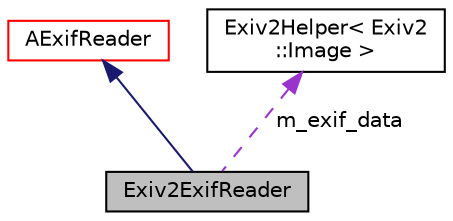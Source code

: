 digraph "Exiv2ExifReader"
{
 // LATEX_PDF_SIZE
  edge [fontname="Helvetica",fontsize="10",labelfontname="Helvetica",labelfontsize="10"];
  node [fontname="Helvetica",fontsize="10",shape=record];
  Node1 [label="Exiv2ExifReader",height=0.2,width=0.4,color="black", fillcolor="grey75", style="filled", fontcolor="black",tooltip=" "];
  Node2 -> Node1 [dir="back",color="midnightblue",fontsize="10",style="solid",fontname="Helvetica"];
  Node2 [label="AExifReader",height=0.2,width=0.4,color="red", fillcolor="white", style="filled",URL="$class_a_exif_reader.html",tooltip=" "];
  Node4 -> Node1 [dir="back",color="darkorchid3",fontsize="10",style="dashed",label=" m_exif_data" ,fontname="Helvetica"];
  Node4 [label="Exiv2Helper\< Exiv2\l::Image \>",height=0.2,width=0.4,color="black", fillcolor="white", style="filled",URL="$struct_exiv2_helper.html",tooltip=" "];
}
